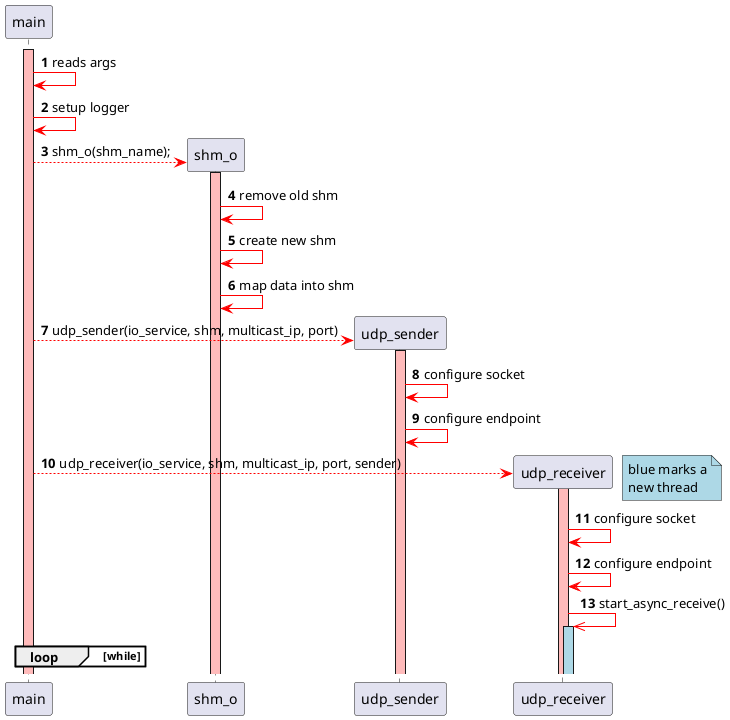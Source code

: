 @startuml

autonumber

participant main order 10
participant shm_o order 30
participant udp_sender order 40
participant udp_receiver order 50

activate main #FFBBBB

main -[#red]> main: reads args
main -[#red]> main: setup logger

main --[#red]> shm_o ** : shm_o(shm_name);
activate shm_o #FFBBBB
shm_o -[#red]> shm_o: remove old shm
shm_o -[#red]> shm_o: create new shm
shm_o -[#red]> shm_o: map data into shm
main --[#red]> udp_sender** : udp_sender(io_service, shm, multicast_ip, port)
activate udp_sender #FFBBBB
udp_sender -[#red]> udp_sender: configure socket
udp_sender -[#red]> udp_sender: configure endpoint
main --[#red]> udp_receiver** : udp_receiver(io_service, shm, multicast_ip, port, sender)
activate udp_receiver #FFBBBB
note right #lightblue
blue marks a
new thread
end note
udp_receiver -[#red]> udp_receiver: configure socket
udp_receiver -[#red]> udp_receiver: configure endpoint
udp_receiver -[#red]>> udp_receiver : start_async_receive()
activate udp_receiver #lightblue


loop while
end


@enduml